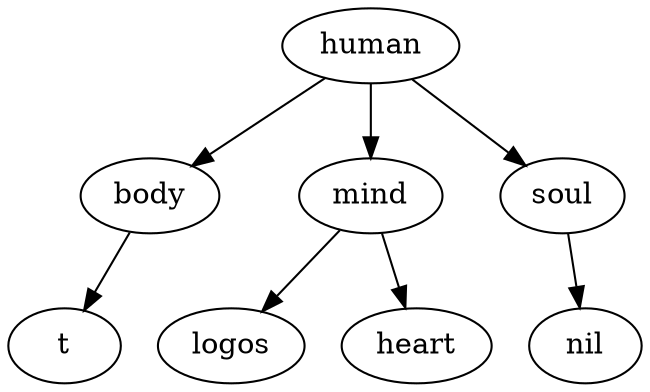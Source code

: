 //
// graphviz-dot-mode
//
// M-x compile
// C-c p
//

digraph human {

human -> body -> t;
human -> mind;
mind -> logos;
mind -> heart;
human -> soul -> nil;
}
